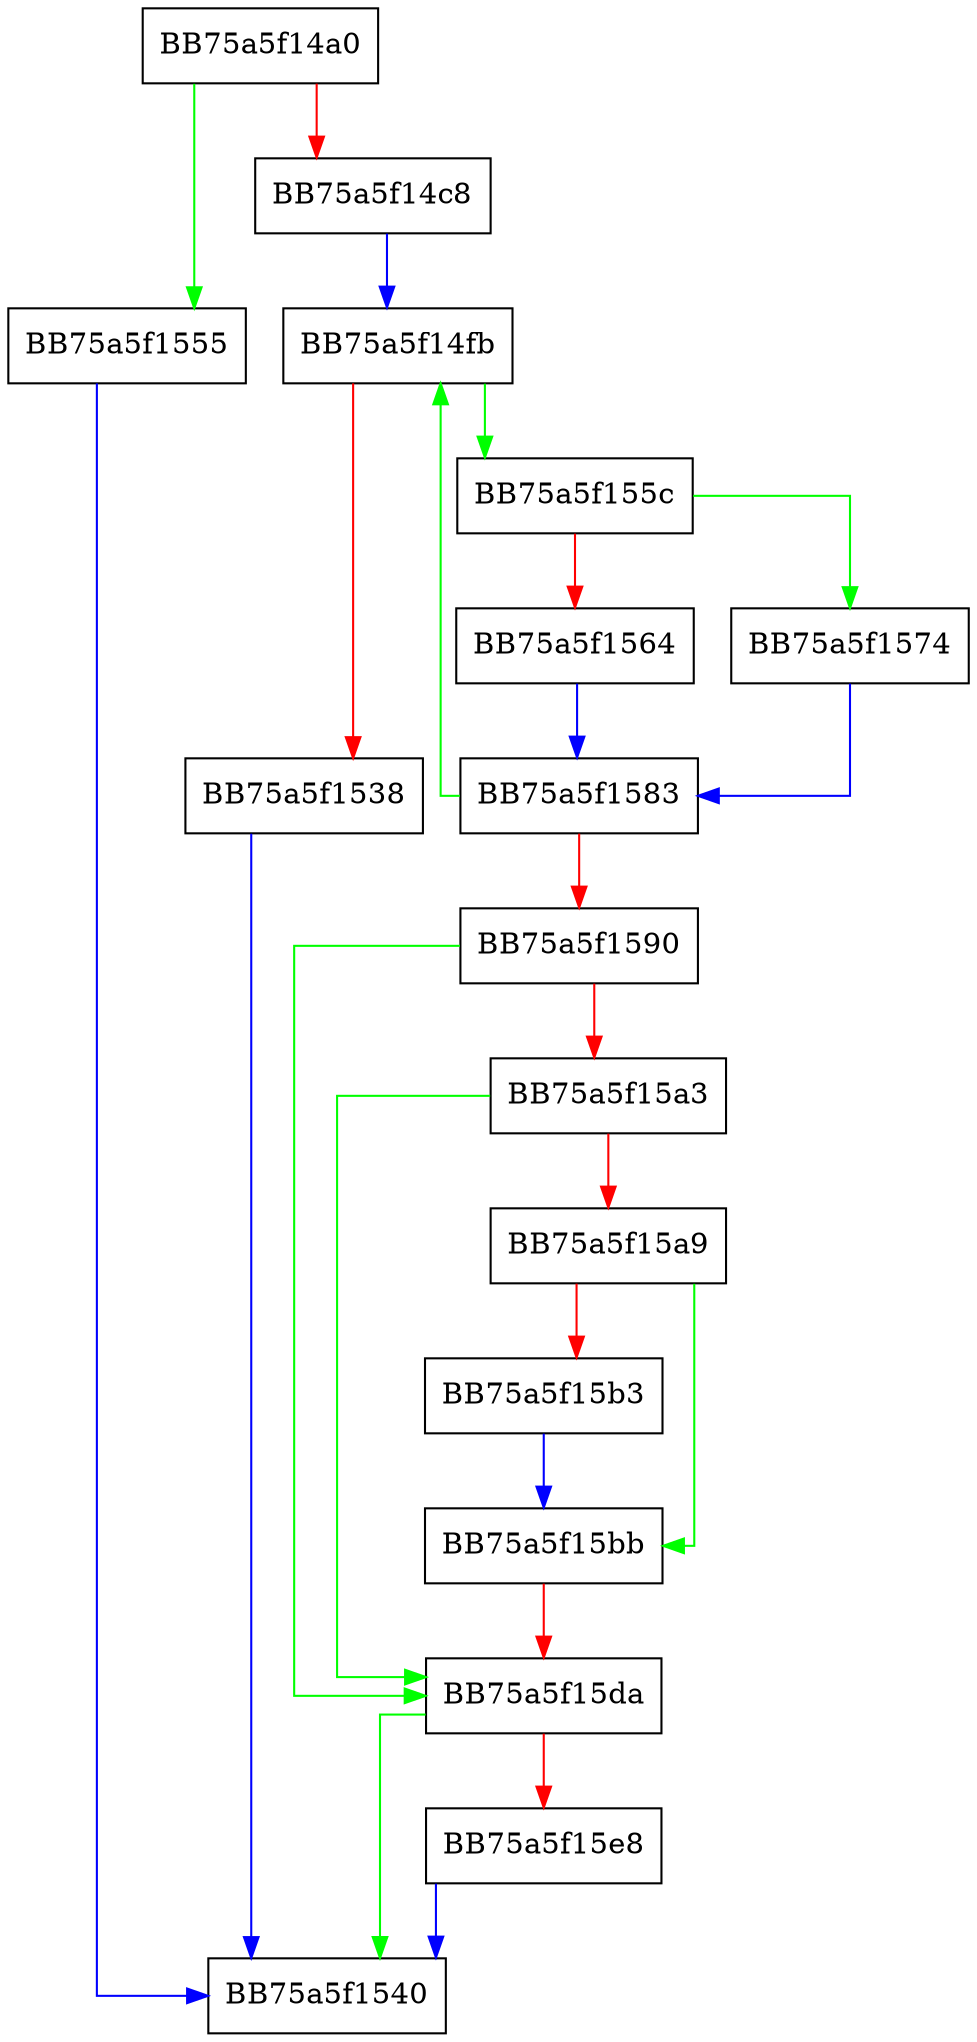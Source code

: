 digraph MmCopyMemory {
  node [shape="box"];
  graph [splines=ortho];
  BB75a5f14a0 -> BB75a5f1555 [color="green"];
  BB75a5f14a0 -> BB75a5f14c8 [color="red"];
  BB75a5f14c8 -> BB75a5f14fb [color="blue"];
  BB75a5f14fb -> BB75a5f155c [color="green"];
  BB75a5f14fb -> BB75a5f1538 [color="red"];
  BB75a5f1538 -> BB75a5f1540 [color="blue"];
  BB75a5f1555 -> BB75a5f1540 [color="blue"];
  BB75a5f155c -> BB75a5f1574 [color="green"];
  BB75a5f155c -> BB75a5f1564 [color="red"];
  BB75a5f1564 -> BB75a5f1583 [color="blue"];
  BB75a5f1574 -> BB75a5f1583 [color="blue"];
  BB75a5f1583 -> BB75a5f14fb [color="green"];
  BB75a5f1583 -> BB75a5f1590 [color="red"];
  BB75a5f1590 -> BB75a5f15da [color="green"];
  BB75a5f1590 -> BB75a5f15a3 [color="red"];
  BB75a5f15a3 -> BB75a5f15da [color="green"];
  BB75a5f15a3 -> BB75a5f15a9 [color="red"];
  BB75a5f15a9 -> BB75a5f15bb [color="green"];
  BB75a5f15a9 -> BB75a5f15b3 [color="red"];
  BB75a5f15b3 -> BB75a5f15bb [color="blue"];
  BB75a5f15bb -> BB75a5f15da [color="red"];
  BB75a5f15da -> BB75a5f1540 [color="green"];
  BB75a5f15da -> BB75a5f15e8 [color="red"];
  BB75a5f15e8 -> BB75a5f1540 [color="blue"];
}
